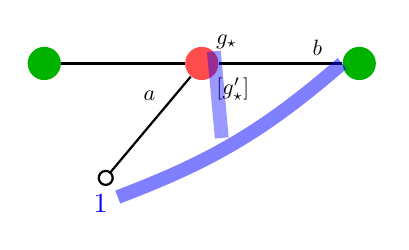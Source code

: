 \begin{tikzpicture}
\def\layersep{2cm}
\tikzstyle{neuron}=[circle,fill=red!50,minimum size=12pt,inner sep=0pt]

% Neurone F
\node[neuron,green!70!black] (F) at (0,0) {};

% Neurone G
\node[neuron,red!70] (G) at (\layersep,0) {};
\node[above right=0.8ex,scale=0.8] at (G) {$g_\star$};
\node[below right=0.8ex,scale=0.8] at (G) {$[g'_\star]$};
 \path[thick] (F) edge (G);

 \draw[-o,thick] (G) to node[pos=0.3,above left,scale=0.8]{$a$} ++ (-130:2) node[below,blue] (GG) {$1$};

% Neurone H
\node[neuron,green!70!black] (H) at (2*\layersep,0) {};
\node[above right=0.8ex,scale=0.8] at (H) {};
 \path[thick] (G) edge node[pos=0.8,above,scale=0.8]{$b$} (H);

\draw[blue,line width=5pt,opacity=0.5] (GG)  to[bend right=10] (H.west) ;
\draw[blue, line width=5pt,opacity=0.4] (G.north east)  to ++(0.1,-1.1) ;
\end{tikzpicture}  